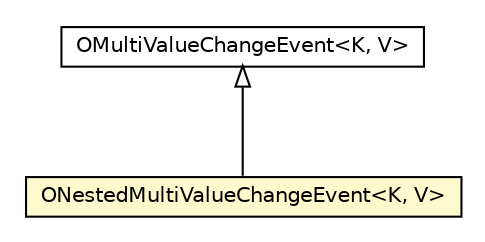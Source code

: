 #!/usr/local/bin/dot
#
# Class diagram 
# Generated by UMLGraph version R5_6-24-gf6e263 (http://www.umlgraph.org/)
#

digraph G {
	edge [fontname="Helvetica",fontsize=10,labelfontname="Helvetica",labelfontsize=10];
	node [fontname="Helvetica",fontsize=10,shape=plaintext];
	nodesep=0.25;
	ranksep=0.5;
	// com.orientechnologies.orient.core.db.record.OMultiValueChangeEvent<K, V>
	c4649430 [label=<<table title="com.orientechnologies.orient.core.db.record.OMultiValueChangeEvent" border="0" cellborder="1" cellspacing="0" cellpadding="2" port="p" href="../../db/record/OMultiValueChangeEvent.html">
		<tr><td><table border="0" cellspacing="0" cellpadding="1">
<tr><td align="center" balign="center"> OMultiValueChangeEvent&lt;K, V&gt; </td></tr>
		</table></td></tr>
		</table>>, URL="../../db/record/OMultiValueChangeEvent.html", fontname="Helvetica", fontcolor="black", fontsize=10.0];
	// com.orientechnologies.orient.core.record.impl.ONestedMultiValueChangeEvent<K, V>
	c4649518 [label=<<table title="com.orientechnologies.orient.core.record.impl.ONestedMultiValueChangeEvent" border="0" cellborder="1" cellspacing="0" cellpadding="2" port="p" bgcolor="lemonChiffon" href="./ONestedMultiValueChangeEvent.html">
		<tr><td><table border="0" cellspacing="0" cellpadding="1">
<tr><td align="center" balign="center"> ONestedMultiValueChangeEvent&lt;K, V&gt; </td></tr>
		</table></td></tr>
		</table>>, URL="./ONestedMultiValueChangeEvent.html", fontname="Helvetica", fontcolor="black", fontsize=10.0];
	//com.orientechnologies.orient.core.record.impl.ONestedMultiValueChangeEvent<K, V> extends com.orientechnologies.orient.core.db.record.OMultiValueChangeEvent<K, V>
	c4649430:p -> c4649518:p [dir=back,arrowtail=empty];
}

